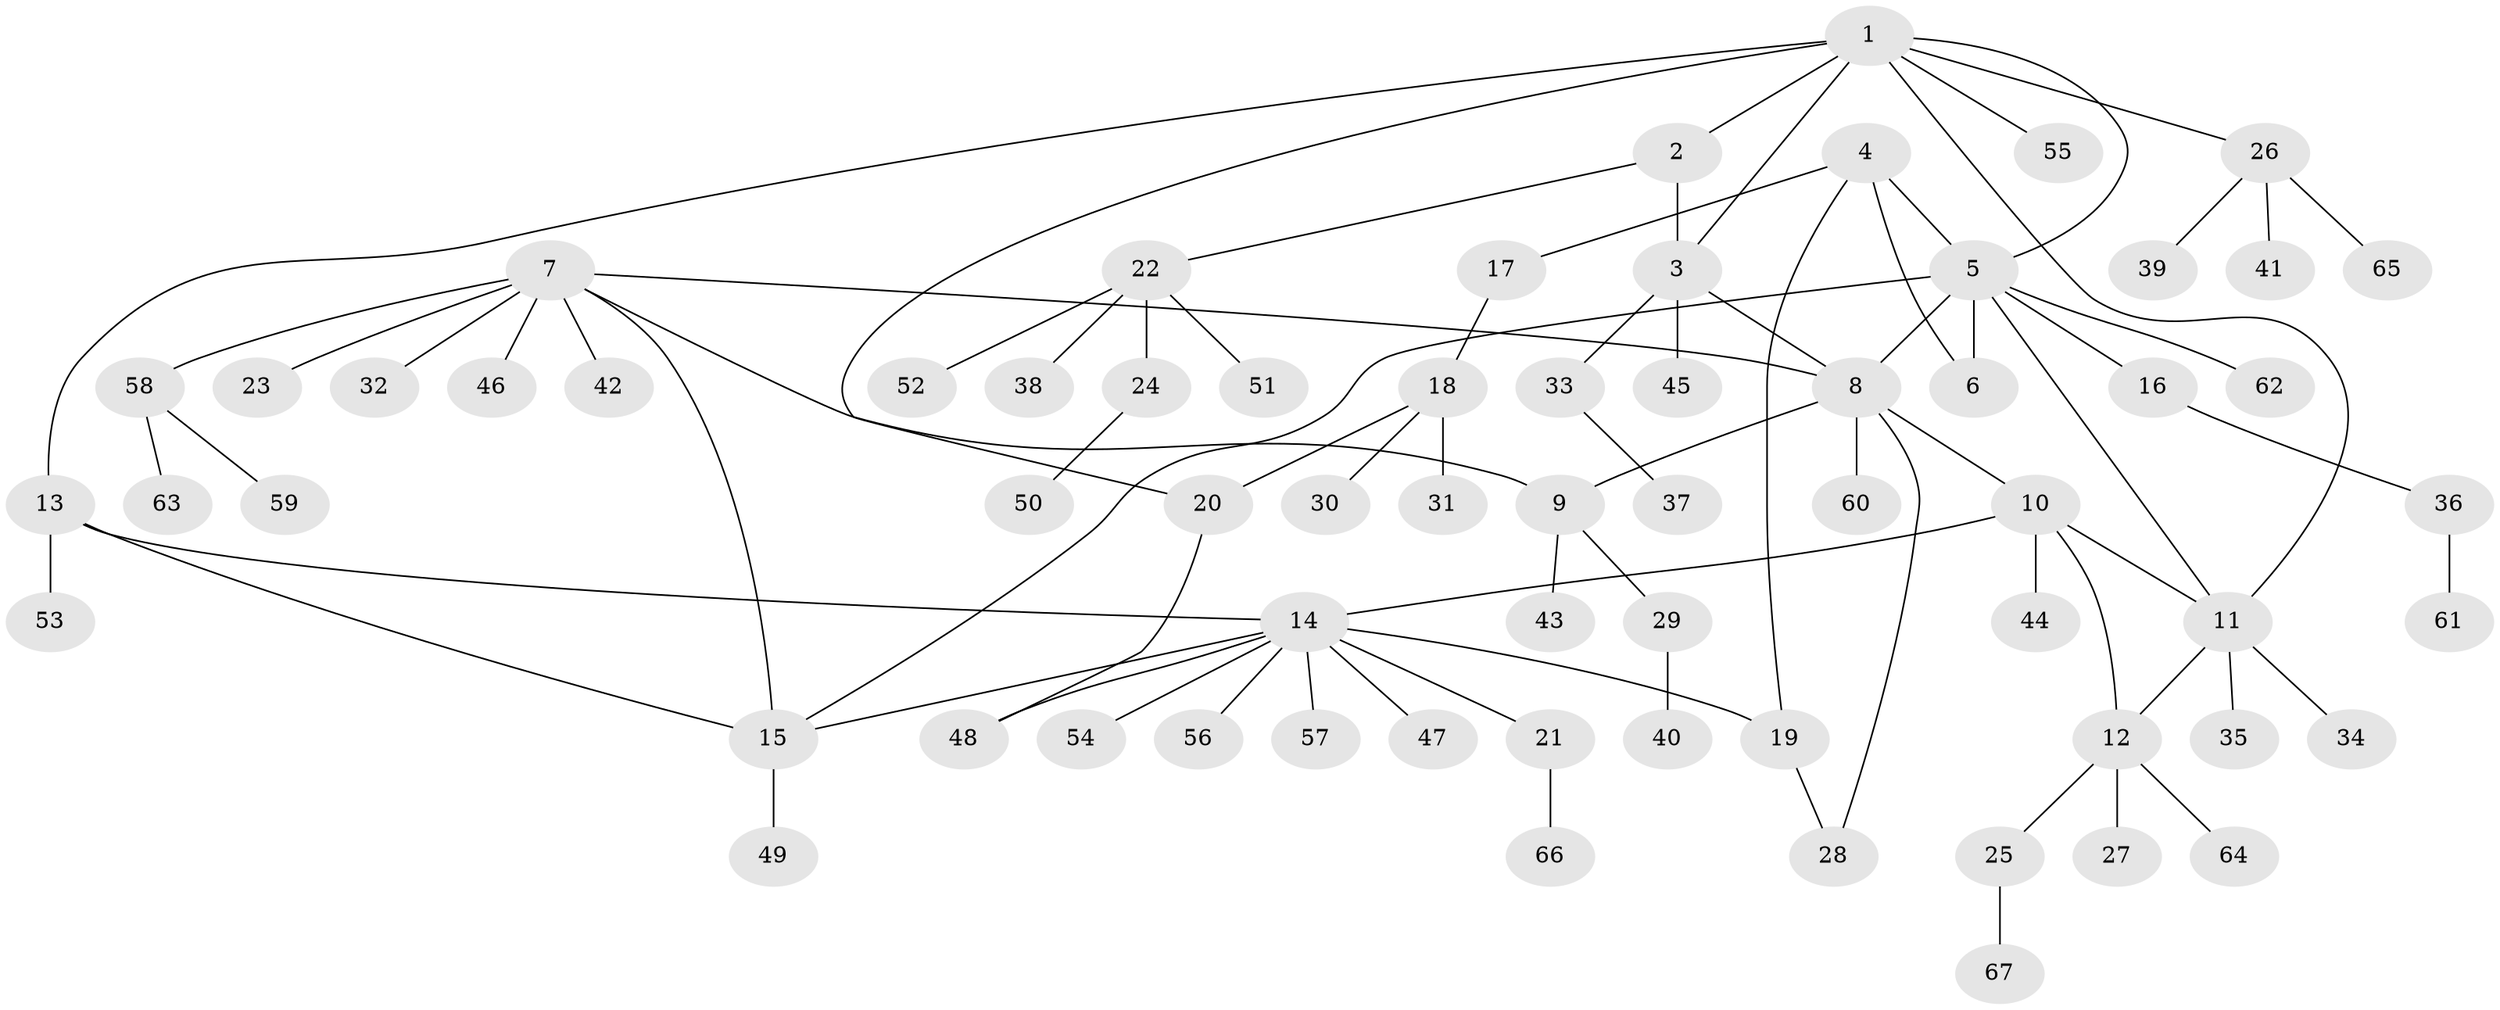 // Generated by graph-tools (version 1.1) at 2025/37/03/09/25 02:37:23]
// undirected, 67 vertices, 81 edges
graph export_dot {
graph [start="1"]
  node [color=gray90,style=filled];
  1;
  2;
  3;
  4;
  5;
  6;
  7;
  8;
  9;
  10;
  11;
  12;
  13;
  14;
  15;
  16;
  17;
  18;
  19;
  20;
  21;
  22;
  23;
  24;
  25;
  26;
  27;
  28;
  29;
  30;
  31;
  32;
  33;
  34;
  35;
  36;
  37;
  38;
  39;
  40;
  41;
  42;
  43;
  44;
  45;
  46;
  47;
  48;
  49;
  50;
  51;
  52;
  53;
  54;
  55;
  56;
  57;
  58;
  59;
  60;
  61;
  62;
  63;
  64;
  65;
  66;
  67;
  1 -- 2;
  1 -- 3;
  1 -- 5;
  1 -- 11;
  1 -- 13;
  1 -- 20;
  1 -- 26;
  1 -- 55;
  2 -- 3;
  2 -- 22;
  3 -- 8;
  3 -- 33;
  3 -- 45;
  4 -- 5;
  4 -- 6;
  4 -- 17;
  4 -- 19;
  5 -- 6;
  5 -- 8;
  5 -- 11;
  5 -- 15;
  5 -- 16;
  5 -- 62;
  7 -- 8;
  7 -- 9;
  7 -- 15;
  7 -- 23;
  7 -- 32;
  7 -- 42;
  7 -- 46;
  7 -- 58;
  8 -- 9;
  8 -- 10;
  8 -- 28;
  8 -- 60;
  9 -- 29;
  9 -- 43;
  10 -- 11;
  10 -- 12;
  10 -- 14;
  10 -- 44;
  11 -- 12;
  11 -- 34;
  11 -- 35;
  12 -- 25;
  12 -- 27;
  12 -- 64;
  13 -- 14;
  13 -- 15;
  13 -- 53;
  14 -- 15;
  14 -- 19;
  14 -- 21;
  14 -- 47;
  14 -- 48;
  14 -- 54;
  14 -- 56;
  14 -- 57;
  15 -- 49;
  16 -- 36;
  17 -- 18;
  18 -- 20;
  18 -- 30;
  18 -- 31;
  19 -- 28;
  20 -- 48;
  21 -- 66;
  22 -- 24;
  22 -- 38;
  22 -- 51;
  22 -- 52;
  24 -- 50;
  25 -- 67;
  26 -- 39;
  26 -- 41;
  26 -- 65;
  29 -- 40;
  33 -- 37;
  36 -- 61;
  58 -- 59;
  58 -- 63;
}
